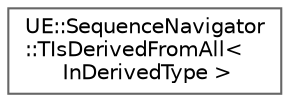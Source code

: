 digraph "Graphical Class Hierarchy"
{
 // INTERACTIVE_SVG=YES
 // LATEX_PDF_SIZE
  bgcolor="transparent";
  edge [fontname=Helvetica,fontsize=10,labelfontname=Helvetica,labelfontsize=10];
  node [fontname=Helvetica,fontsize=10,shape=box,height=0.2,width=0.4];
  rankdir="LR";
  Node0 [id="Node000000",label="UE::SequenceNavigator\l::TIsDerivedFromAll\<\l InDerivedType \>",height=0.2,width=0.4,color="grey40", fillcolor="white", style="filled",URL="$d7/d73/structUE_1_1SequenceNavigator_1_1TIsDerivedFromAll_3_01InDerivedType_01_4.html",tooltip=" "];
}
